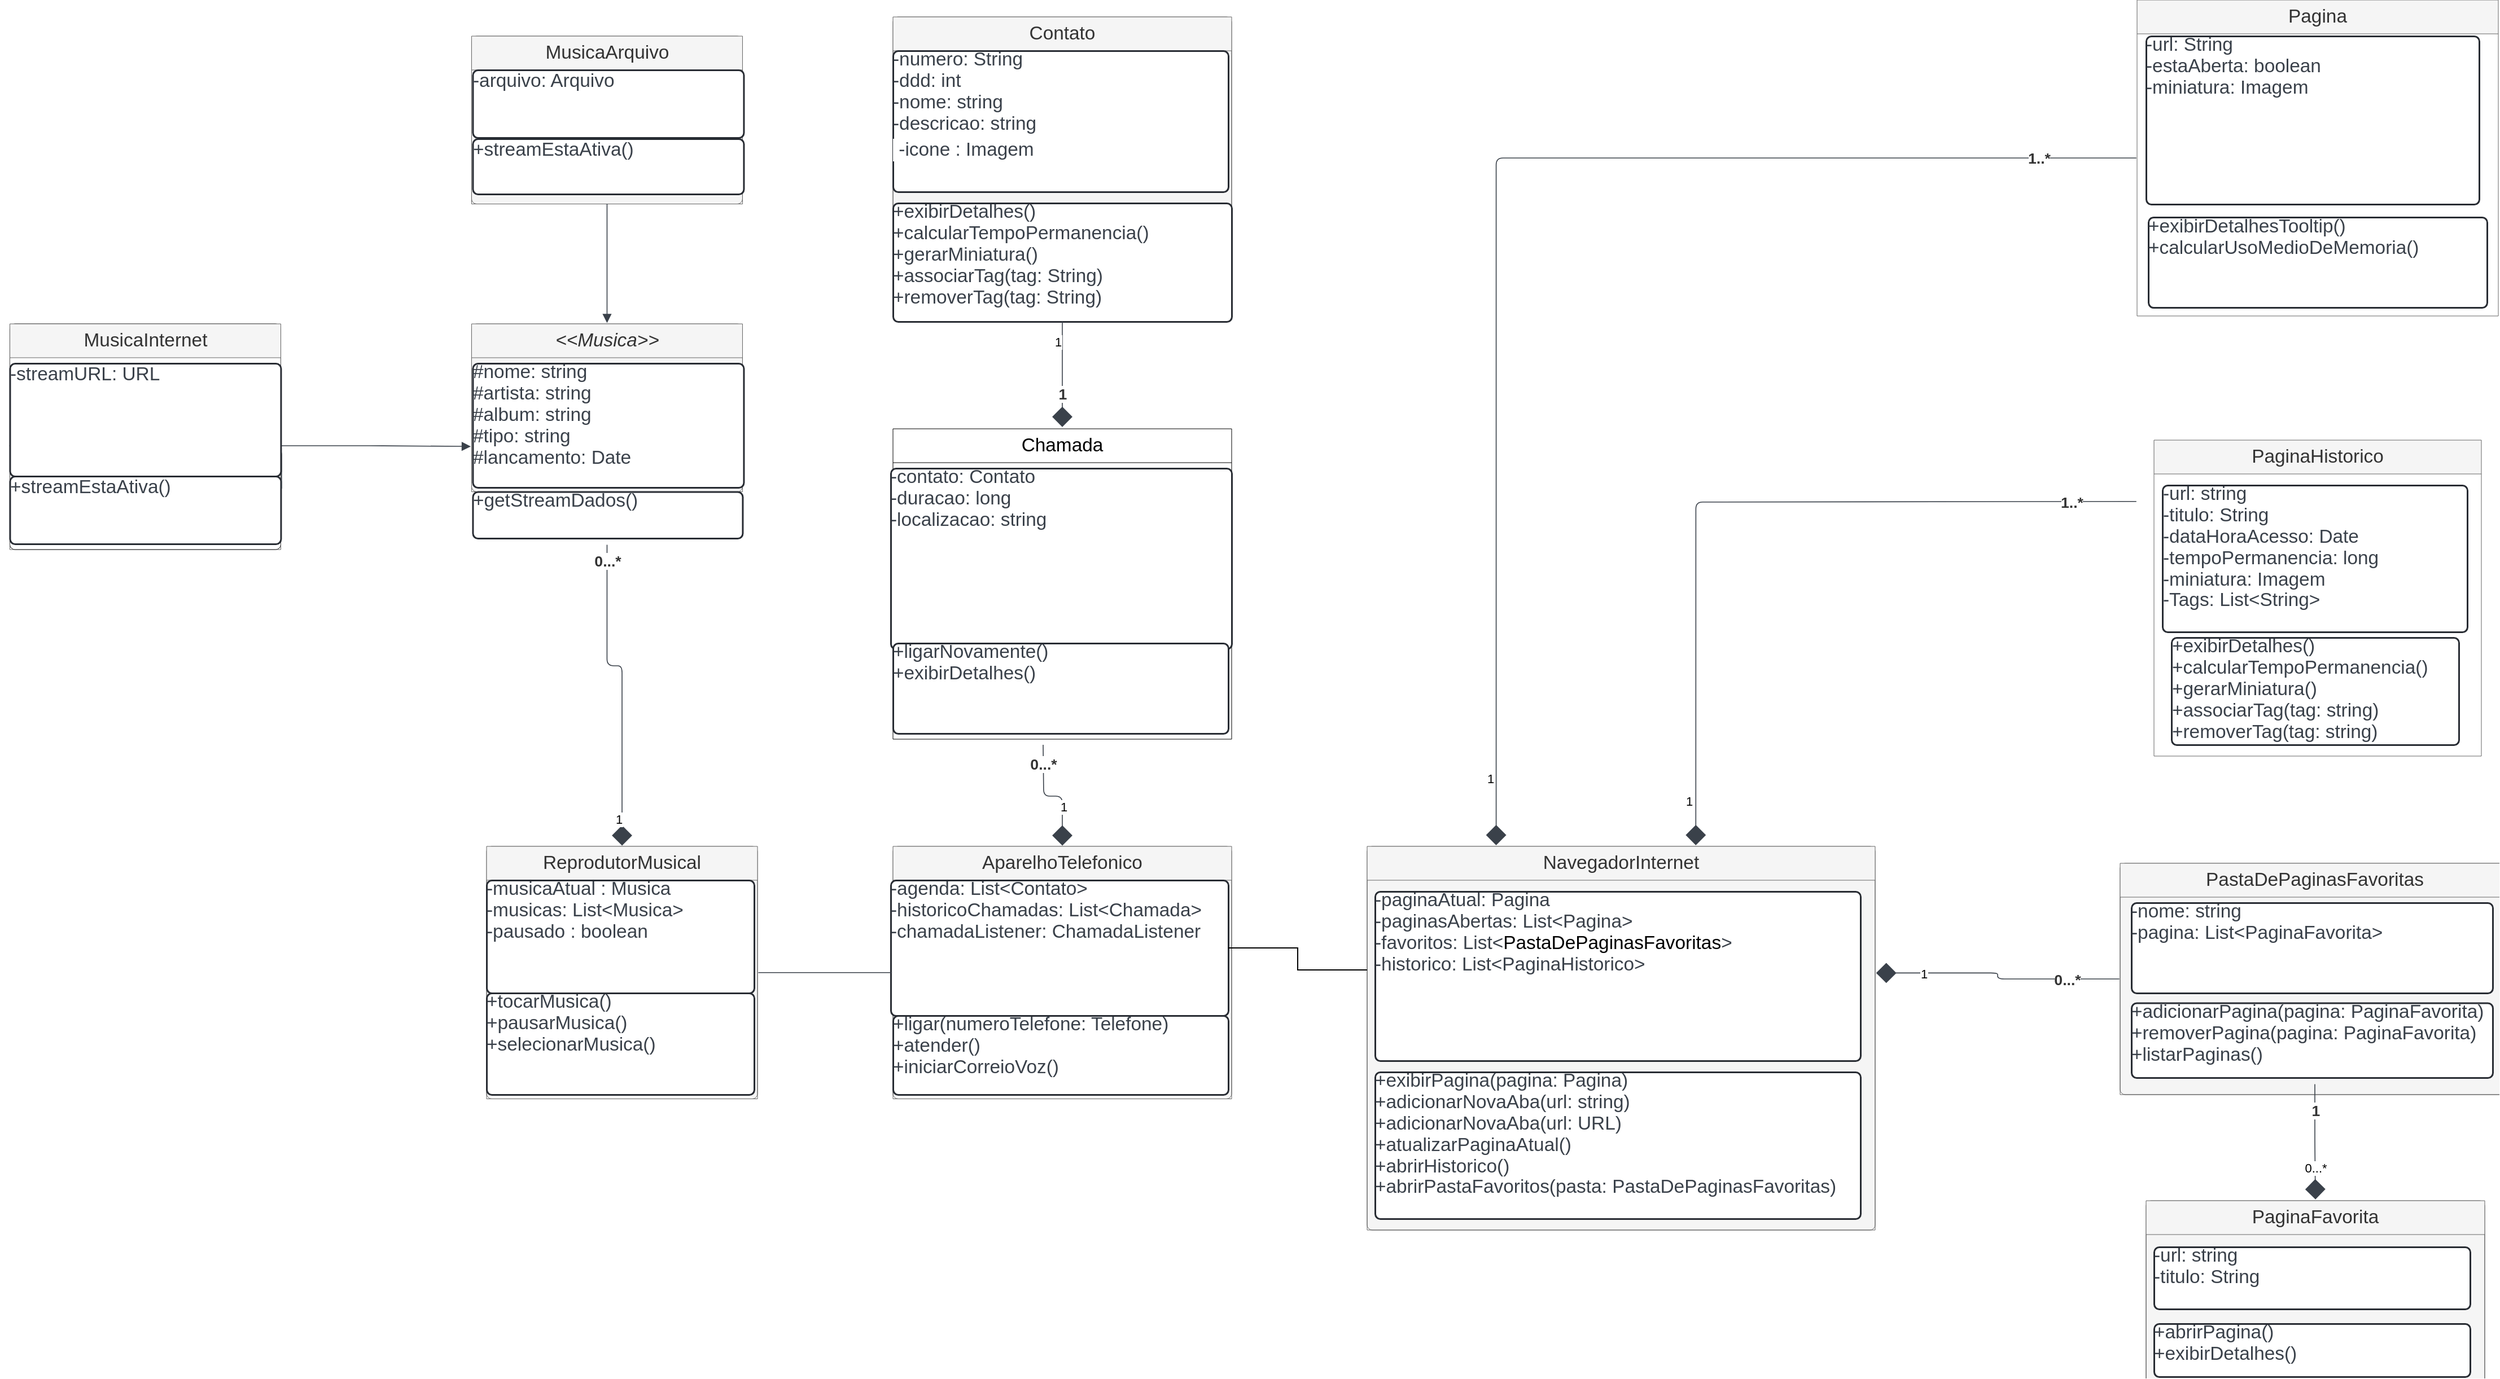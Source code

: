 <mxfile version="24.7.6">
  <diagram name="Página-1" id="sIgLrxQ7H6NQf6IWDaPI">
    <mxGraphModel dx="5027" dy="4606" grid="1" gridSize="10" guides="1" tooltips="1" connect="1" arrows="1" fold="1" page="1" pageScale="1" pageWidth="827" pageHeight="1169" math="0" shadow="0">
      <root>
        <mxCell id="0" />
        <mxCell id="1" parent="0" />
        <mxCell id="qB2LF_t2OZ2bHveKpeMm-127" value="" style="pointerEvents=0;fontStyle=0;html=1;whiteSpace=wrap;container=1;collapsible=0;childLayout=stackLayout;resizeParent=1;dropTarget=0;fontSize=13;spacing=0;rounded=1;absoluteArcSize=1;arcSize=9;strokeWidth=NaN;fillColor=#f5f5f5;fontColor=#333333;strokeColor=#666666;" parent="1" vertex="1">
          <mxGeometry x="-37" y="-600" width="240" height="223.75" as="geometry" />
        </mxCell>
        <mxCell id="qB2LF_t2OZ2bHveKpeMm-128" value="ReprodutorMusical" style="swimlane;html=1;whiteSpace=wrap;connectable=0;fontStyle=0;startSize=30;dropTarget=0;rounded=0;spacing=0;strokeColor=#666666;fillColor=#f5f5f5;strokeWidth=NaN;container=1;pointerEvents=0;collapsible=0;recursiveResize=0;fontSize=16.7;fontColor=#333333;" parent="qB2LF_t2OZ2bHveKpeMm-127" vertex="1">
          <mxGeometry width="240" height="223.75" as="geometry" />
        </mxCell>
        <mxCell id="qB2LF_t2OZ2bHveKpeMm-129" value="" style="html=1;overflow=block;blockSpacing=1;whiteSpace=wrap;container=1;pointerEvents=0;collapsible=0;recursiveResize=0;fontSize=13;spacing=0;strokeColor=#unset;fillOpacity=0;rounded=1;absoluteArcSize=1;arcSize=9;fillColor=#000000;strokeWidth=NaN;lucidId=XFU1gyjMf~1g;" parent="1" vertex="1">
          <mxGeometry x="-37" y="-375" width="240" height="105" as="geometry" />
        </mxCell>
        <mxCell id="qB2LF_t2OZ2bHveKpeMm-130" value="" style="pointerEvents=0;fontStyle=0;html=1;whiteSpace=wrap;container=1;collapsible=0;childLayout=stackLayout;resizeParent=1;dropTarget=0;fontSize=13;spacing=0;rounded=1;absoluteArcSize=1;arcSize=9;strokeWidth=NaN;fillColor=#f5f5f5;fontColor=#333333;strokeColor=#666666;" parent="1" vertex="1">
          <mxGeometry x="323" y="-600" width="300" height="223.75" as="geometry" />
        </mxCell>
        <mxCell id="qB2LF_t2OZ2bHveKpeMm-131" value="AparelhoTelefonico" style="swimlane;html=1;whiteSpace=wrap;connectable=0;fontStyle=0;startSize=30;dropTarget=0;rounded=0;spacing=0;strokeColor=#666666;fillColor=#f5f5f5;strokeWidth=NaN;container=1;pointerEvents=0;collapsible=0;recursiveResize=0;fontSize=16.7;fontColor=#333333;" parent="qB2LF_t2OZ2bHveKpeMm-130" vertex="1">
          <mxGeometry width="300" height="223.75" as="geometry" />
        </mxCell>
        <mxCell id="qB2LF_t2OZ2bHveKpeMm-132" value="" style="html=1;overflow=block;blockSpacing=1;whiteSpace=wrap;container=1;pointerEvents=0;collapsible=0;recursiveResize=0;fontSize=13;spacing=0;strokeColor=#unset;fillOpacity=0;rounded=1;absoluteArcSize=1;arcSize=9;fillColor=#000000;strokeWidth=NaN;lucidId=MIU1.uX-G0Q0;" parent="1" vertex="1">
          <mxGeometry x="323" y="-375" width="300" height="105" as="geometry" />
        </mxCell>
        <mxCell id="qB2LF_t2OZ2bHveKpeMm-133" value="" style="pointerEvents=0;fontStyle=0;html=1;whiteSpace=wrap;container=1;collapsible=0;childLayout=stackLayout;resizeParent=1;dropTarget=0;fontSize=13;spacing=0;rounded=1;absoluteArcSize=1;arcSize=9;strokeWidth=NaN;fillColor=#f5f5f5;fontColor=#333333;strokeColor=#666666;" parent="1" vertex="1">
          <mxGeometry x="743" y="-600" width="450" height="340" as="geometry" />
        </mxCell>
        <mxCell id="qB2LF_t2OZ2bHveKpeMm-134" value="NavegadorInternet" style="swimlane;html=1;whiteSpace=wrap;connectable=0;fontStyle=0;startSize=30;dropTarget=0;rounded=0;spacing=0;strokeColor=#666666;fillColor=#f5f5f5;strokeWidth=NaN;container=1;pointerEvents=0;collapsible=0;recursiveResize=0;fontSize=16.7;fontColor=#333333;" parent="qB2LF_t2OZ2bHveKpeMm-133" vertex="1">
          <mxGeometry width="450" height="340" as="geometry" />
        </mxCell>
        <mxCell id="qB2LF_t2OZ2bHveKpeMm-135" value="" style="html=1;overflow=block;blockSpacing=1;whiteSpace=wrap;container=1;pointerEvents=0;collapsible=0;recursiveResize=0;fontSize=13;spacing=0;strokeColor=#unset;fillOpacity=0;rounded=1;absoluteArcSize=1;arcSize=9;fillColor=#000000;strokeWidth=NaN;lucidId=nNU1vQuFCR1_;" parent="1" vertex="1">
          <mxGeometry x="743" y="-375" width="442" height="150" as="geometry" />
        </mxCell>
        <mxCell id="qB2LF_t2OZ2bHveKpeMm-136" value="" style="pointerEvents=0;fontStyle=0;html=1;whiteSpace=wrap;container=1;collapsible=0;childLayout=stackLayout;resizeParent=1;dropTarget=0;fontSize=13;spacing=0;rounded=1;absoluteArcSize=1;arcSize=9;strokeWidth=NaN;fillColor=#f5f5f5;fontColor=#333333;strokeColor=#666666;" parent="1" vertex="1">
          <mxGeometry x="-50.28" y="-1063" width="240" height="148.75" as="geometry" />
        </mxCell>
        <mxCell id="qB2LF_t2OZ2bHveKpeMm-137" value="&lt;i&gt;&amp;lt;&amp;lt;Musica&amp;gt;&amp;gt;&lt;/i&gt;" style="swimlane;html=1;whiteSpace=wrap;connectable=0;fontStyle=0;startSize=30;dropTarget=0;rounded=0;spacing=0;strokeColor=#666666;fillColor=#f5f5f5;strokeWidth=NaN;container=1;pointerEvents=0;collapsible=0;recursiveResize=0;fontSize=16.7;fontColor=#333333;" parent="qB2LF_t2OZ2bHveKpeMm-136" vertex="1">
          <mxGeometry width="240" height="148.75" as="geometry" />
        </mxCell>
        <mxCell id="qB2LF_t2OZ2bHveKpeMm-138" value="" style="html=1;overflow=block;blockSpacing=1;whiteSpace=wrap;container=1;pointerEvents=0;collapsible=0;recursiveResize=0;fontSize=13;spacing=0;strokeColor=#unset;fillOpacity=0;rounded=1;absoluteArcSize=1;arcSize=9;fillColor=#000000;strokeWidth=NaN;lucidId=N1U1qpOQGeQc;" parent="1" vertex="1">
          <mxGeometry x="-50.28" y="-913" width="240" height="45" as="geometry" />
        </mxCell>
        <mxCell id="qB2LF_t2OZ2bHveKpeMm-170" value="&lt;div style=&quot;display: flex; justify-content: flex-start; text-align: left; align-items: baseline; font-size: 0; line-height: 1.25;margin-top: -2px;&quot;&gt;&lt;span&gt;&lt;span style=&quot;font-size:16.7px;color:#3a414a;&quot;&gt;+getStreamDados()&#xa;&lt;/span&gt;&lt;/span&gt;&lt;/div&gt;&lt;div style=&quot;display: flex; justify-content: flex-start; text-align: left; align-items: baseline; font-size: 0; line-height: 1.25;margin-top: -2px;&quot;&gt;&lt;span&gt;&lt;/span&gt;&lt;/div&gt;" style="html=1;overflow=block;blockSpacing=1;whiteSpace=wrap;fontSize=13;spacing=0;verticalAlign=top;strokeColor=#282c33;strokeOpacity=100;fillOpacity=100;rounded=1;absoluteArcSize=1;arcSize=9;fillColor=#ffffff;strokeWidth=1.5;lucidId=N1U10OE2QDr~;" parent="qB2LF_t2OZ2bHveKpeMm-138" vertex="1">
          <mxGeometry x="1" y="-1.25" width="239" height="41.25" as="geometry" />
        </mxCell>
        <mxCell id="qB2LF_t2OZ2bHveKpeMm-139" value="" style="pointerEvents=0;fontStyle=0;html=1;whiteSpace=wrap;container=1;collapsible=0;childLayout=stackLayout;resizeParent=1;dropTarget=0;fontSize=13;spacing=0;rounded=1;absoluteArcSize=1;arcSize=9;strokeWidth=NaN;" parent="1" vertex="1">
          <mxGeometry x="-459.28" y="-1063" width="240" height="200" as="geometry" />
        </mxCell>
        <mxCell id="qB2LF_t2OZ2bHveKpeMm-140" value="MusicaInternet" style="swimlane;html=1;whiteSpace=wrap;connectable=0;fontStyle=0;startSize=30;dropTarget=0;rounded=0;spacing=0;strokeColor=#666666;fillColor=#f5f5f5;strokeWidth=NaN;container=1;pointerEvents=0;collapsible=0;recursiveResize=0;fontSize=16.7;fontColor=#333333;" parent="qB2LF_t2OZ2bHveKpeMm-139" vertex="1">
          <mxGeometry width="240" height="200" as="geometry" />
        </mxCell>
        <mxCell id="qB2LF_t2OZ2bHveKpeMm-141" value="" style="html=1;overflow=block;blockSpacing=1;whiteSpace=wrap;container=1;pointerEvents=0;collapsible=0;recursiveResize=0;fontSize=13;spacing=0;strokeColor=#unset;fillOpacity=0;rounded=1;absoluteArcSize=1;arcSize=9;fillColor=#000000;strokeWidth=NaN;lucidId=k4U1DUjc8r5c;" parent="1" vertex="1">
          <mxGeometry x="-459.28" y="-913" width="240" height="45" as="geometry" />
        </mxCell>
        <mxCell id="qB2LF_t2OZ2bHveKpeMm-142" value="" style="pointerEvents=0;fontStyle=0;html=1;whiteSpace=wrap;container=1;collapsible=0;childLayout=stackLayout;resizeParent=1;dropTarget=0;fontSize=13;spacing=0;rounded=1;absoluteArcSize=1;arcSize=9;strokeWidth=NaN;fillColor=#f5f5f5;fontColor=#333333;strokeColor=#666666;" parent="1" vertex="1">
          <mxGeometry x="-50.28" y="-1318" width="240" height="148.75" as="geometry" />
        </mxCell>
        <mxCell id="qB2LF_t2OZ2bHveKpeMm-143" value="MusicaArquivo" style="swimlane;html=1;whiteSpace=wrap;connectable=0;fontStyle=0;startSize=30;dropTarget=0;rounded=0;spacing=0;strokeColor=#666666;fillColor=#f5f5f5;strokeWidth=NaN;container=1;pointerEvents=0;collapsible=0;recursiveResize=0;fontSize=16.7;fontColor=#333333;" parent="qB2LF_t2OZ2bHveKpeMm-142" vertex="1">
          <mxGeometry width="240" height="148.75" as="geometry" />
        </mxCell>
        <mxCell id="qB2LF_t2OZ2bHveKpeMm-144" value="" style="html=1;overflow=block;blockSpacing=1;whiteSpace=wrap;container=1;pointerEvents=0;collapsible=0;recursiveResize=0;fontSize=13;spacing=0;strokeColor=#unset;fillOpacity=0;rounded=1;absoluteArcSize=1;arcSize=9;fillColor=#000000;strokeWidth=NaN;lucidId=r6U1LC5yTZ9O;" parent="1" vertex="1">
          <mxGeometry x="-50.28" y="-1168" width="240" height="45" as="geometry" />
        </mxCell>
        <mxCell id="qB2LF_t2OZ2bHveKpeMm-147" value="" style="html=1;overflow=block;blockSpacing=1;whiteSpace=wrap;container=1;pointerEvents=0;collapsible=0;recursiveResize=0;fontSize=13;spacing=0;strokeColor=#unset;fillOpacity=0;rounded=1;absoluteArcSize=1;arcSize=9;fillColor=#000000;strokeWidth=NaN;lucidId=vbV1ToogUF~~;" parent="1" vertex="1">
          <mxGeometry x="1425" y="-795" width="300" height="135" as="geometry" />
        </mxCell>
        <mxCell id="qB2LF_t2OZ2bHveKpeMm-148" value="" style="fillColor=none;strokeColor=none;pointerEvents=0;fontStyle=0;html=1;whiteSpace=wrap;container=1;collapsible=0;childLayout=stackLayout;resizeParent=1;dropTarget=0;fontSize=13;spacing=0;rounded=1;absoluteArcSize=1;arcSize=9;strokeWidth=NaN;" parent="1" vertex="1">
          <mxGeometry x="323" y="-970" width="300" height="275" as="geometry" />
        </mxCell>
        <mxCell id="qB2LF_t2OZ2bHveKpeMm-149" value="Chamada" style="swimlane;html=1;whiteSpace=wrap;connectable=0;fontStyle=0;startSize=30;dropTarget=0;rounded=0;spacing=0;strokeWidth=NaN;container=1;pointerEvents=0;collapsible=0;recursiveResize=0;fontSize=16.7;" parent="qB2LF_t2OZ2bHveKpeMm-148" vertex="1">
          <mxGeometry width="300" height="275" as="geometry" />
        </mxCell>
        <mxCell id="qB2LF_t2OZ2bHveKpeMm-150" value="" style="html=1;overflow=block;blockSpacing=1;whiteSpace=wrap;container=1;pointerEvents=0;collapsible=0;recursiveResize=0;fontSize=13;spacing=0;strokeColor=#unset;fillOpacity=0;rounded=1;absoluteArcSize=1;arcSize=9;fillColor=#000000;strokeWidth=NaN;lucidId=ifV10eU-QYkU;" parent="1" vertex="1">
          <mxGeometry x="306" y="-852" width="300" height="105" as="geometry" />
        </mxCell>
        <mxCell id="qB2LF_t2OZ2bHveKpeMm-151" value="" style="pointerEvents=0;fontStyle=0;html=1;whiteSpace=wrap;container=1;collapsible=0;childLayout=stackLayout;resizeParent=1;dropTarget=0;fontSize=13;spacing=0;rounded=1;absoluteArcSize=1;arcSize=9;strokeWidth=NaN;fillColor=#f5f5f5;fontColor=#333333;strokeColor=#666666;" parent="1" vertex="1">
          <mxGeometry x="323" y="-1335" width="300" height="178.75" as="geometry" />
        </mxCell>
        <mxCell id="qB2LF_t2OZ2bHveKpeMm-152" value="Contato" style="swimlane;html=1;whiteSpace=wrap;connectable=0;fontStyle=0;startSize=30;dropTarget=0;rounded=0;spacing=0;strokeColor=#666666;fillColor=#f5f5f5;strokeWidth=NaN;container=1;pointerEvents=0;collapsible=0;recursiveResize=0;fontSize=16.7;fontColor=#333333;" parent="qB2LF_t2OZ2bHveKpeMm-151" vertex="1">
          <mxGeometry width="300" height="178.75" as="geometry" />
        </mxCell>
        <mxCell id="qB2LF_t2OZ2bHveKpeMm-153" value="" style="html=1;overflow=block;blockSpacing=1;whiteSpace=wrap;container=1;pointerEvents=0;collapsible=0;recursiveResize=0;fontSize=13;spacing=0;strokeColor=#unset;fillOpacity=0;rounded=1;absoluteArcSize=1;arcSize=9;fillColor=#000000;strokeWidth=NaN;lucidId=OgV1jVfrSJpw;" parent="1" vertex="1">
          <mxGeometry x="323" y="-1155" width="300" height="135" as="geometry" />
        </mxCell>
        <mxCell id="qB2LF_t2OZ2bHveKpeMm-182" value="&lt;div style=&quot;display: flex; justify-content: flex-start; text-align: left; align-items: baseline; font-size: 0; line-height: 1.25;margin-top: -2px;&quot;&gt;&lt;span&gt;&lt;span style=&quot;font-size:16.7px;color:#3a414a;&quot;&gt;+exibirDetalhes()&#xa;&lt;/span&gt;&lt;/span&gt;&lt;/div&gt;&lt;div style=&quot;display: flex; justify-content: flex-start; text-align: left; align-items: baseline; font-size: 0; line-height: 1.25;margin-top: -2px;&quot;&gt;&lt;span&gt;&lt;span style=&quot;font-size:16.7px;color:#3a414a;&quot;&gt;+calcularTempoPermanencia()&#xa;&lt;/span&gt;&lt;/span&gt;&lt;/div&gt;&lt;div style=&quot;display: flex; justify-content: flex-start; text-align: left; align-items: baseline; font-size: 0; line-height: 1.25;margin-top: -2px;&quot;&gt;&lt;span&gt;&lt;span style=&quot;font-size:16.7px;color:#3a414a;&quot;&gt;+gerarMiniatura()&#xa;&lt;/span&gt;&lt;/span&gt;&lt;/div&gt;&lt;div style=&quot;display: flex; justify-content: flex-start; text-align: left; align-items: baseline; font-size: 0; line-height: 1.25;margin-top: -2px;&quot;&gt;&lt;span&gt;&lt;span style=&quot;font-size:16.7px;color:#3a414a;&quot;&gt;+associarTag(tag: String)&#xa;&lt;/span&gt;&lt;/span&gt;&lt;/div&gt;&lt;div style=&quot;display: flex; justify-content: flex-start; text-align: left; align-items: baseline; font-size: 0; line-height: 1.25;margin-top: -2px;&quot;&gt;&lt;span&gt;&lt;span style=&quot;font-size:16.7px;color:#3a414a;&quot;&gt;+removerTag(tag: String)&lt;/span&gt;&lt;/span&gt;&lt;/div&gt;" style="html=1;overflow=block;blockSpacing=1;whiteSpace=wrap;fontSize=13;spacing=0;verticalAlign=top;strokeColor=#282c33;strokeOpacity=100;fillOpacity=100;rounded=1;absoluteArcSize=1;arcSize=9;fillColor=#ffffff;strokeWidth=1.5;lucidId=OgV1CdLUXp28;" parent="qB2LF_t2OZ2bHveKpeMm-153" vertex="1">
          <mxGeometry y="-15" width="300" height="105" as="geometry" />
        </mxCell>
        <mxCell id="qB2LF_t2OZ2bHveKpeMm-154" value="" style="fillColor=none;strokeColor=none;pointerEvents=0;fontStyle=0;html=1;whiteSpace=wrap;container=1;collapsible=0;childLayout=stackLayout;resizeParent=1;dropTarget=0;fontSize=13;spacing=0;rounded=1;absoluteArcSize=1;arcSize=9;strokeWidth=NaN;" parent="1" vertex="1">
          <mxGeometry x="1425" y="-1350" width="320" height="280" as="geometry" />
        </mxCell>
        <mxCell id="qB2LF_t2OZ2bHveKpeMm-155" value="Pagina" style="swimlane;html=1;whiteSpace=wrap;connectable=0;fontStyle=0;startSize=30;dropTarget=0;rounded=0;spacing=0;strokeWidth=NaN;container=1;pointerEvents=0;collapsible=0;recursiveResize=0;fontSize=16.7;fillColor=#f5f5f5;fontColor=#333333;strokeColor=#666666;" parent="qB2LF_t2OZ2bHveKpeMm-154" vertex="1">
          <mxGeometry width="320" height="280" as="geometry" />
        </mxCell>
        <mxCell id="qB2LF_t2OZ2bHveKpeMm-156" value="" style="html=1;overflow=block;blockSpacing=1;whiteSpace=wrap;container=1;pointerEvents=0;collapsible=0;recursiveResize=0;fontSize=13;spacing=0;strokeColor=#unset;fillOpacity=0;rounded=1;absoluteArcSize=1;arcSize=9;fillColor=#000000;strokeWidth=NaN;lucidId=4jV1_.p0RQY0;" parent="1" vertex="1">
          <mxGeometry x="1425" y="-1170" width="300" height="135" as="geometry" />
        </mxCell>
        <mxCell id="qB2LF_t2OZ2bHveKpeMm-157" value="" style="pointerEvents=0;fontStyle=0;html=1;whiteSpace=wrap;container=1;collapsible=0;childLayout=stackLayout;resizeParent=1;dropTarget=0;fontSize=13;spacing=0;rounded=1;absoluteArcSize=1;arcSize=9;strokeWidth=NaN;fillColor=#f5f5f5;fontColor=#333333;strokeColor=#666666;" parent="1" vertex="1">
          <mxGeometry x="1410" y="-585" width="345" height="205" as="geometry" />
        </mxCell>
        <mxCell id="qB2LF_t2OZ2bHveKpeMm-158" value="PastaDePaginasFavoritas" style="swimlane;html=1;whiteSpace=wrap;connectable=0;fontStyle=0;startSize=30;dropTarget=0;rounded=0;spacing=0;strokeColor=#666666;fillColor=#f5f5f5;strokeWidth=NaN;container=1;pointerEvents=0;collapsible=0;recursiveResize=0;fontSize=16.7;fontColor=#333333;" parent="qB2LF_t2OZ2bHveKpeMm-157" vertex="1">
          <mxGeometry width="345" height="205" as="geometry" />
        </mxCell>
        <mxCell id="qB2LF_t2OZ2bHveKpeMm-159" value="" style="html=1;overflow=block;blockSpacing=1;whiteSpace=wrap;container=1;pointerEvents=0;collapsible=0;recursiveResize=0;fontSize=13;align=left;spacing=0;verticalAlign=middle;strokeColor=#unset;fillOpacity=0;rounded=1;absoluteArcSize=1;arcSize=9;fillColor=#000000;strokeWidth=NaN;lucidId=FlV19NV0voSU;" parent="1" vertex="1">
          <mxGeometry x="1410" y="-465" width="345" height="75" as="geometry" />
        </mxCell>
        <mxCell id="qB2LF_t2OZ2bHveKpeMm-186" value="&lt;div style=&quot;display: flex; justify-content: flex-start; text-align: left; align-items: baseline; font-size: 0; line-height: 1.25;margin-top: -2px;&quot;&gt;&lt;span&gt;&lt;span style=&quot;font-size:16.7px;color:#3a414a;&quot;&gt;+adicionarPagina(pagina: PaginaFavorita)&#xa;&lt;/span&gt;&lt;/span&gt;&lt;/div&gt;&lt;div style=&quot;display: flex; justify-content: flex-start; text-align: left; align-items: baseline; font-size: 0; line-height: 1.25;margin-top: -2px;&quot;&gt;&lt;span&gt;&lt;span style=&quot;font-size:16.7px;color:#3a414a;&quot;&gt;+removerPagina(pagina: PaginaFavorita)&#xa;&lt;/span&gt;&lt;/span&gt;&lt;/div&gt;&lt;div style=&quot;display: flex; justify-content: flex-start; text-align: left; align-items: baseline; font-size: 0; line-height: 1.25;margin-top: -2px;&quot;&gt;&lt;span&gt;&lt;span style=&quot;font-size:16.7px;color:#3a414a;&quot;&gt;+listarPaginas()&lt;/span&gt;&lt;/span&gt;&lt;/div&gt;" style="html=1;overflow=block;blockSpacing=1;whiteSpace=wrap;fontSize=13;spacing=0;verticalAlign=top;strokeColor=#282c33;strokeOpacity=100;fillOpacity=100;rounded=1;absoluteArcSize=1;arcSize=9;fillColor=#ffffff;strokeWidth=1.5;lucidId=xAW1.nGKTyKF;" parent="qB2LF_t2OZ2bHveKpeMm-159" vertex="1">
          <mxGeometry x="10" y="3.75" width="320" height="66.25" as="geometry" />
        </mxCell>
        <mxCell id="qB2LF_t2OZ2bHveKpeMm-160" value="" style="pointerEvents=0;fontStyle=0;html=1;whiteSpace=wrap;container=1;collapsible=0;childLayout=stackLayout;resizeParent=1;dropTarget=0;fontSize=13;spacing=0;rounded=1;absoluteArcSize=1;arcSize=9;strokeWidth=NaN;fillColor=#f5f5f5;fontColor=#333333;strokeColor=#666666;" parent="1" vertex="1">
          <mxGeometry x="1433" y="-286" width="300" height="166" as="geometry" />
        </mxCell>
        <mxCell id="qB2LF_t2OZ2bHveKpeMm-161" value="PaginaFavorita" style="swimlane;html=1;whiteSpace=wrap;connectable=0;fontStyle=0;startSize=30;dropTarget=0;rounded=0;spacing=0;strokeColor=#666666;fillColor=#f5f5f5;strokeWidth=NaN;container=1;pointerEvents=0;collapsible=0;recursiveResize=0;fontSize=16.7;fontColor=#333333;" parent="qB2LF_t2OZ2bHveKpeMm-160" vertex="1">
          <mxGeometry width="300" height="166" as="geometry" />
        </mxCell>
        <mxCell id="qB2LF_t2OZ2bHveKpeMm-162" value="" style="html=1;overflow=block;blockSpacing=1;whiteSpace=wrap;container=1;pointerEvents=0;collapsible=0;recursiveResize=0;fontSize=13;align=left;spacing=0;verticalAlign=middle;strokeColor=#unset;fillOpacity=0;rounded=1;absoluteArcSize=1;arcSize=9;fillColor=#000000;strokeWidth=NaN;lucidId=MBW1b2YE-zjs;" parent="1" vertex="1">
          <mxGeometry x="1433" y="-185" width="300" height="60" as="geometry" />
        </mxCell>
        <mxCell id="qB2LF_t2OZ2bHveKpeMm-163" value="&lt;div style=&quot;display: flex; justify-content: flex-start; text-align: left; align-items: baseline; font-size: 0; line-height: 1.25;margin-top: -2px;&quot;&gt;&lt;span&gt;&lt;span style=&quot;font-size:16.7px;color:#3a414a;&quot;&gt;-musicaAtual : Musica&#xa;&lt;/span&gt;&lt;/span&gt;&lt;/div&gt;&lt;div style=&quot;display: flex; justify-content: flex-start; text-align: left; align-items: baseline; font-size: 0; line-height: 1.25;margin-top: -2px;&quot;&gt;&lt;span&gt;&lt;span style=&quot;font-size:16.7px;color:#3a414a;&quot;&gt;-musicas: List&amp;lt;Musica&amp;gt;&#xa;&lt;/span&gt;&lt;/span&gt;&lt;/div&gt;&lt;div style=&quot;display: flex; justify-content: flex-start; text-align: left; align-items: baseline; font-size: 0; line-height: 1.25;margin-top: -2px;&quot;&gt;&lt;span&gt;&lt;span style=&quot;font-size:16.7px;color:#3a414a;&quot;&gt;-pausado : boolean&lt;/span&gt;&lt;/span&gt;&lt;/div&gt;" style="html=1;overflow=block;blockSpacing=1;whiteSpace=wrap;fontSize=13;spacing=0;verticalAlign=top;strokeColor=#282c33;strokeOpacity=100;fillOpacity=100;rounded=1;absoluteArcSize=1;arcSize=9;fillColor=#ffffff;strokeWidth=1.5;lucidId=VAU1QTn1hG9b;" parent="1" vertex="1">
          <mxGeometry x="-37" y="-570" width="237" height="100" as="geometry" />
        </mxCell>
        <mxCell id="qB2LF_t2OZ2bHveKpeMm-164" value="&lt;div style=&quot;display: flex; justify-content: flex-start; text-align: left; align-items: baseline; font-size: 0; line-height: 1.25;margin-top: -2px;&quot;&gt;&lt;span&gt;&lt;span style=&quot;font-size:16.7px;color:#3a414a;&quot;&gt;+tocarMusica()&#xa;&lt;/span&gt;&lt;/span&gt;&lt;/div&gt;&lt;div style=&quot;display: flex; justify-content: flex-start; text-align: left; align-items: baseline; font-size: 0; line-height: 1.25;margin-top: -2px;&quot;&gt;&lt;span&gt;&lt;span style=&quot;font-size:16.7px;color:#3a414a;&quot;&gt;+pausarMusica()&#xa;&lt;/span&gt;&lt;/span&gt;&lt;/div&gt;&lt;div style=&quot;display: flex; justify-content: flex-start; text-align: left; align-items: baseline; font-size: 0; line-height: 1.25;margin-top: -2px;&quot;&gt;&lt;span&gt;&lt;span style=&quot;font-size:16.7px;color:#3a414a;&quot;&gt;+selecionarMusica()&lt;/span&gt;&lt;/span&gt;&lt;/div&gt;" style="html=1;overflow=block;blockSpacing=1;whiteSpace=wrap;fontSize=13;spacing=0;verticalAlign=top;strokeColor=#282c33;strokeOpacity=100;fillOpacity=100;rounded=1;absoluteArcSize=1;arcSize=9;fillColor=#ffffff;strokeWidth=1.5;lucidId=EGU1_ZEKj8TJ;" parent="1" vertex="1">
          <mxGeometry x="-37" y="-470" width="237" height="90" as="geometry" />
        </mxCell>
        <mxCell id="qB2LF_t2OZ2bHveKpeMm-165" value="&lt;div style=&quot;display: flex; justify-content: flex-start; text-align: left; align-items: baseline; font-size: 0; line-height: 1.25;margin-top: -2px;&quot;&gt;&lt;span&gt;&lt;span style=&quot;font-size:16.7px;color:#3a414a;&quot;&gt;-agenda: List&amp;lt;Contato&amp;gt;&#xa;&lt;/span&gt;&lt;/span&gt;&lt;/div&gt;&lt;div style=&quot;display: flex; justify-content: flex-start; text-align: left; align-items: baseline; font-size: 0; line-height: 1.25;margin-top: -2px;&quot;&gt;&lt;span&gt;&lt;span style=&quot;font-size:16.7px;color:#3a414a;&quot;&gt;-historicoChamadas: List&amp;lt;Chamada&amp;gt;&#xa;&lt;/span&gt;&lt;/span&gt;&lt;/div&gt;&lt;div style=&quot;display: flex; justify-content: flex-start; text-align: left; align-items: baseline; font-size: 0; line-height: 1.25;margin-top: -2px;&quot;&gt;&lt;span&gt;&lt;span style=&quot;font-size:16.7px;color:#3a414a;&quot;&gt;-chamadaListener: ChamadaListener&lt;/span&gt;&lt;/span&gt;&lt;/div&gt;" style="html=1;overflow=block;blockSpacing=1;whiteSpace=wrap;fontSize=13;spacing=0;verticalAlign=top;strokeColor=#282c33;strokeOpacity=100;fillOpacity=100;rounded=1;absoluteArcSize=1;arcSize=9;fillColor=#ffffff;strokeWidth=1.5;lucidId=MIU18rut3e6G;" parent="1" vertex="1">
          <mxGeometry x="321" y="-570" width="299" height="120" as="geometry" />
        </mxCell>
        <mxCell id="qB2LF_t2OZ2bHveKpeMm-166" value="&lt;div style=&quot;display: flex; justify-content: flex-start; text-align: left; align-items: baseline; font-size: 0; line-height: 1.25;margin-top: -2px;&quot;&gt;&lt;span&gt;&lt;span style=&quot;font-size:16.7px;color:#3a414a;&quot;&gt;+ligar(numeroTelefone: Telefone)&#xa;&lt;/span&gt;&lt;/span&gt;&lt;/div&gt;&lt;div style=&quot;display: flex; justify-content: flex-start; text-align: left; align-items: baseline; font-size: 0; line-height: 1.25;margin-top: -2px;&quot;&gt;&lt;span&gt;&lt;span style=&quot;font-size:16.7px;color:#3a414a;&quot;&gt;+atender()&#xa;&lt;/span&gt;&lt;/span&gt;&lt;/div&gt;&lt;div style=&quot;display: flex; justify-content: flex-start; text-align: left; align-items: baseline; font-size: 0; line-height: 1.25;margin-top: -2px;&quot;&gt;&lt;span&gt;&lt;span style=&quot;font-size:16.7px;color:#3a414a;&quot;&gt;+iniciarCorreioVoz()&lt;/span&gt;&lt;/span&gt;&lt;/div&gt;" style="html=1;overflow=block;blockSpacing=1;whiteSpace=wrap;fontSize=13;spacing=0;verticalAlign=top;strokeColor=#282c33;strokeOpacity=100;fillOpacity=100;rounded=1;absoluteArcSize=1;arcSize=9;fillColor=#ffffff;strokeWidth=1.5;lucidId=MIU1JjaJvBf3;" parent="1" vertex="1">
          <mxGeometry x="323" y="-450" width="297" height="70" as="geometry" />
        </mxCell>
        <mxCell id="qB2LF_t2OZ2bHveKpeMm-167" value="&lt;div style=&quot;display: flex; justify-content: flex-start; text-align: left; align-items: baseline; font-size: 0; line-height: 1.25;margin-top: -2px;&quot;&gt;&lt;span&gt;&lt;span style=&quot;font-size:16.7px;color:#3a414a;&quot;&gt;-paginaAtual: Pagina&#xa;&lt;/span&gt;&lt;/span&gt;&lt;/div&gt;&lt;div style=&quot;display: flex; justify-content: flex-start; text-align: left; align-items: baseline; font-size: 0; line-height: 1.25;margin-top: -2px;&quot;&gt;&lt;span&gt;&lt;span style=&quot;font-size:16.7px;color:#3a414a;&quot;&gt;-paginasAbertas: List&amp;lt;Pagina&amp;gt;&#xa;&lt;/span&gt;&lt;/span&gt;&lt;/div&gt;&lt;div style=&quot;display: flex; justify-content: flex-start; text-align: left; align-items: baseline; font-size: 0; line-height: 1.25;margin-top: -2px;&quot;&gt;&lt;span&gt;&lt;span style=&quot;font-size:16.7px;color:#3a414a;&quot;&gt;-favoritos: List&amp;lt;&lt;/span&gt;&lt;span style=&quot;font-size:16.7px;&quot;&gt;PastaDePaginasFavoritas&lt;/span&gt;&lt;span style=&quot;font-size:16.7px;color:#3a414a;&quot;&gt;&amp;gt;&#xa;&lt;/span&gt;&lt;/span&gt;&lt;/div&gt;&lt;div style=&quot;display: flex; justify-content: flex-start; text-align: left; align-items: baseline; font-size: 0; line-height: 1.25;margin-top: -2px;&quot;&gt;&lt;span&gt;&lt;span style=&quot;font-size:16.7px;color:#3a414a;&quot;&gt;-historico: List&amp;lt;PaginaHistorico&amp;gt;&#xa;&lt;/span&gt;&lt;/span&gt;&lt;/div&gt;&lt;div style=&quot;display: flex; justify-content: flex-start; text-align: left; align-items: baseline; font-size: 0; line-height: 1.25;margin-top: -2px;&quot;&gt;&lt;span&gt;&lt;/span&gt;&lt;/div&gt;" style="html=1;overflow=block;blockSpacing=1;whiteSpace=wrap;fontSize=13;spacing=0;verticalAlign=top;strokeColor=#282c33;strokeOpacity=100;fillOpacity=100;rounded=1;absoluteArcSize=1;arcSize=9;fillColor=#ffffff;strokeWidth=1.5;lucidId=nNU1hJHHhpJ5;" parent="1" vertex="1">
          <mxGeometry x="750" y="-560" width="430" height="150" as="geometry" />
        </mxCell>
        <mxCell id="qB2LF_t2OZ2bHveKpeMm-168" value="&lt;div style=&quot;display: flex; justify-content: flex-start; text-align: left; align-items: baseline; font-size: 0; line-height: 1.25;margin-top: -2px;&quot;&gt;&lt;span&gt;&lt;span style=&quot;font-size:16.7px;color:#3a414a;&quot;&gt;+exibirPagina(pagina: Pagina)&#xa;&lt;/span&gt;&lt;/span&gt;&lt;/div&gt;&lt;div style=&quot;display: flex; justify-content: flex-start; text-align: left; align-items: baseline; font-size: 0; line-height: 1.25;margin-top: -2px;&quot;&gt;&lt;span&gt;&lt;span style=&quot;font-size:16.7px;color:#3a414a;&quot;&gt;+adicionarNovaAba(url: string)&#xa;&lt;/span&gt;&lt;/span&gt;&lt;/div&gt;&lt;div style=&quot;display: flex; justify-content: flex-start; text-align: left; align-items: baseline; font-size: 0; line-height: 1.25;margin-top: -2px;&quot;&gt;&lt;span&gt;&lt;span style=&quot;font-size:16.7px;color:#3a414a;&quot;&gt;+adicionarNovaAba(url: URL)&#xa;&lt;/span&gt;&lt;/span&gt;&lt;/div&gt;&lt;div style=&quot;display: flex; justify-content: flex-start; text-align: left; align-items: baseline; font-size: 0; line-height: 1.25;margin-top: -2px;&quot;&gt;&lt;span&gt;&lt;span style=&quot;font-size:16.7px;color:#3a414a;&quot;&gt;+atualizarPaginaAtual()&#xa;&lt;/span&gt;&lt;/span&gt;&lt;/div&gt;&lt;div style=&quot;display: flex; justify-content: flex-start; text-align: left; align-items: baseline; font-size: 0; line-height: 1.25;margin-top: -2px;&quot;&gt;&lt;span&gt;&lt;span style=&quot;font-size:16.7px;color:#3a414a;&quot;&gt;+abrirHistorico()&#xa;&lt;/span&gt;&lt;/span&gt;&lt;/div&gt;&lt;div style=&quot;display: flex; justify-content: flex-start; text-align: left; align-items: baseline; font-size: 0; line-height: 1.25;margin-top: -2px;&quot;&gt;&lt;span&gt;&lt;span style=&quot;font-size:16.7px;color:#3a414a;&quot;&gt;+abrirPastaFavoritos(pasta: PastaDePaginasFavoritas)&lt;/span&gt;&lt;/span&gt;&lt;/div&gt;" style="html=1;overflow=block;blockSpacing=1;whiteSpace=wrap;fontSize=13;spacing=0;verticalAlign=top;strokeColor=#282c33;strokeOpacity=100;fillOpacity=100;rounded=1;absoluteArcSize=1;arcSize=9;fillColor=#ffffff;strokeWidth=1.5;lucidId=nNU1aSBo3Pjs;" parent="1" vertex="1">
          <mxGeometry x="750" y="-400" width="430" height="130" as="geometry" />
        </mxCell>
        <mxCell id="qB2LF_t2OZ2bHveKpeMm-169" value="&lt;div style=&quot;display: flex; justify-content: flex-start; text-align: left; align-items: baseline; font-size: 0; line-height: 1.25;margin-top: -2px;&quot;&gt;&lt;span&gt;&lt;span style=&quot;font-size:16.7px;color:#3a414a;&quot;&gt;#nome: string&#xa;&lt;/span&gt;&lt;/span&gt;&lt;/div&gt;&lt;div style=&quot;display: flex; justify-content: flex-start; text-align: left; align-items: baseline; font-size: 0; line-height: 1.25;margin-top: -2px;&quot;&gt;&lt;span&gt;&lt;span style=&quot;font-size:16.7px;color:#3a414a;&quot;&gt;#artista: string&#xa;&lt;/span&gt;&lt;/span&gt;&lt;/div&gt;&lt;div style=&quot;display: flex; justify-content: flex-start; text-align: left; align-items: baseline; font-size: 0; line-height: 1.25;margin-top: -2px;&quot;&gt;&lt;span&gt;&lt;span style=&quot;font-size:16.7px;color:#3a414a;&quot;&gt;#album: string&#xa;&lt;/span&gt;&lt;/span&gt;&lt;/div&gt;&lt;div style=&quot;display: flex; justify-content: flex-start; text-align: left; align-items: baseline; font-size: 0; line-height: 1.25;margin-top: -2px;&quot;&gt;&lt;span&gt;&lt;span style=&quot;font-size:16.7px;color:#3a414a;&quot;&gt;#tipo: string&#xa;&lt;/span&gt;&lt;/span&gt;&lt;/div&gt;&lt;div style=&quot;display: flex; justify-content: flex-start; text-align: left; align-items: baseline; font-size: 0; line-height: 1.25;margin-top: -2px;&quot;&gt;&lt;span&gt;&lt;span style=&quot;font-size:16.7px;color:#3a414a;&quot;&gt;#lancamento: Date&lt;/span&gt;&lt;/span&gt;&lt;/div&gt;" style="html=1;overflow=block;blockSpacing=1;whiteSpace=wrap;fontSize=13;spacing=0;verticalAlign=top;strokeColor=#282c33;strokeOpacity=100;fillOpacity=100;rounded=1;absoluteArcSize=1;arcSize=9;fillColor=#ffffff;strokeWidth=1.5;lucidId=N1U1ZU6xkpKW;" parent="1" vertex="1">
          <mxGeometry x="-49.28" y="-1028" width="240" height="110" as="geometry" />
        </mxCell>
        <mxCell id="qB2LF_t2OZ2bHveKpeMm-172" value="+streamEstaAtiva()" style="html=1;overflow=block;blockSpacing=1;whiteSpace=wrap;fontSize=16.7;fontColor=#3a414a;align=left;spacing=0;verticalAlign=top;strokeColor=#282c33;strokeOpacity=100;fillOpacity=100;rounded=1;absoluteArcSize=1;arcSize=9;fillColor=#ffffff;strokeWidth=1.5;lucidId=k4U1mHGoGmv-;" parent="1" vertex="1">
          <mxGeometry x="-459.28" y="-928" width="240" height="60" as="geometry" />
        </mxCell>
        <mxCell id="qB2LF_t2OZ2bHveKpeMm-173" value="" style="html=1;jettySize=18;whiteSpace=wrap;overflow=block;blockSpacing=1;fontSize=13;strokeColor=#3a414a;strokeOpacity=100;strokeWidth=0.8;rounded=1;arcSize=12;edgeStyle=orthogonalEdgeStyle;startArrow=none;endArrow=block;endFill=1;exitX=1.003;exitY=0.73;exitPerimeter=0;entryX=-0.003;entryY=0.73;entryPerimeter=0;lucidId=F4U1C2S80OhM;" parent="1" source="qB2LF_t2OZ2bHveKpeMm-171" target="qB2LF_t2OZ2bHveKpeMm-136" edge="1">
          <mxGeometry width="100" height="100" relative="1" as="geometry">
            <Array as="points" />
          </mxGeometry>
        </mxCell>
        <mxCell id="qB2LF_t2OZ2bHveKpeMm-174" value="-arquivo: Arquivo" style="html=1;overflow=block;blockSpacing=1;whiteSpace=wrap;fontSize=16.7;fontColor=#3a414a;align=left;spacing=0;verticalAlign=top;strokeColor=#282c33;strokeOpacity=100;fillOpacity=100;rounded=1;absoluteArcSize=1;arcSize=9;fillColor=#ffffff;strokeWidth=1.5;lucidId=r6U1lvOuh~WA;" parent="1" vertex="1">
          <mxGeometry x="-49.28" y="-1288" width="240" height="60" as="geometry" />
        </mxCell>
        <mxCell id="qB2LF_t2OZ2bHveKpeMm-175" value="+streamEstaAtiva()" style="html=1;overflow=block;blockSpacing=1;whiteSpace=wrap;fontSize=16.7;fontColor=#3a414a;align=left;spacing=0;verticalAlign=top;strokeColor=#282c33;strokeOpacity=100;fillOpacity=100;rounded=1;absoluteArcSize=1;arcSize=9;fillColor=#ffffff;strokeWidth=1.5;lucidId=r6U1FDepDmqJ;" parent="1" vertex="1">
          <mxGeometry x="-49.28" y="-1227" width="240" height="49" as="geometry" />
        </mxCell>
        <mxCell id="qB2LF_t2OZ2bHveKpeMm-176" value="" style="html=1;jettySize=18;whiteSpace=wrap;overflow=block;blockSpacing=1;fontSize=13;strokeColor=#3a414a;strokeOpacity=100;strokeWidth=0.8;rounded=1;arcSize=12;edgeStyle=orthogonalEdgeStyle;startArrow=none;endArrow=block;endFill=1;exitX=0.5;exitY=1;entryX=0.5;entryY=-0.005;entryPerimeter=0;lucidId=E6U15ym5TZNX;exitDx=0;exitDy=0;" parent="1" source="qB2LF_t2OZ2bHveKpeMm-142" target="qB2LF_t2OZ2bHveKpeMm-136" edge="1">
          <mxGeometry width="100" height="100" relative="1" as="geometry">
            <Array as="points" />
          </mxGeometry>
        </mxCell>
        <mxCell id="qB2LF_t2OZ2bHveKpeMm-177" value="&lt;div style=&quot;display: flex; justify-content: flex-start; text-align: left; align-items: baseline; font-size: 0; line-height: 1.25;margin-top: -2px;&quot;&gt;&lt;span&gt;&lt;span style=&quot;font-size:16.7px;color:#3a414a;&quot;&gt;-url: string&#xa;&lt;/span&gt;&lt;/span&gt;&lt;/div&gt;&lt;div style=&quot;display: flex; justify-content: flex-start; text-align: left; align-items: baseline; font-size: 0; line-height: 1.25;margin-top: -2px;&quot;&gt;&lt;span&gt;&lt;span style=&quot;font-size:16.7px;color:#3a414a;&quot;&gt;-titulo: String&#xa;&lt;/span&gt;&lt;/span&gt;&lt;/div&gt;&lt;div style=&quot;display: flex; justify-content: flex-start; text-align: left; align-items: baseline; font-size: 0; line-height: 1.25;margin-top: -2px;&quot;&gt;&lt;span&gt;&lt;span style=&quot;font-size:16.7px;color:#3a414a;&quot;&gt;-dataHoraAcesso: Date&#xa;&lt;/span&gt;&lt;/span&gt;&lt;/div&gt;&lt;div style=&quot;display: flex; justify-content: flex-start; text-align: left; align-items: baseline; font-size: 0; line-height: 1.25;margin-top: -2px;&quot;&gt;&lt;span&gt;&lt;span style=&quot;font-size:16.7px;color:#3a414a;&quot;&gt;-tempoPermanencia: long&#xa;&lt;/span&gt;&lt;/span&gt;&lt;/div&gt;&lt;div style=&quot;display: flex; justify-content: flex-start; text-align: left; align-items: baseline; font-size: 0; line-height: 1.25;margin-top: -2px;&quot;&gt;&lt;span&gt;&lt;span style=&quot;font-size:16.7px;color:#3a414a;&quot;&gt;-miniatura: Imagem&#xa;&lt;/span&gt;&lt;/span&gt;&lt;/div&gt;&lt;div style=&quot;display: flex; justify-content: flex-start; text-align: left; align-items: baseline; font-size: 0; line-height: 1.25;margin-top: -2px;&quot;&gt;&lt;span&gt;&lt;span style=&quot;font-size:16.7px;color:#3a414a;&quot;&gt;-Tags: List&amp;lt;String&amp;gt;&lt;/span&gt;&lt;/span&gt;&lt;/div&gt;" style="html=1;overflow=block;blockSpacing=1;whiteSpace=wrap;fontSize=13;spacing=0;verticalAlign=top;strokeColor=#282c33;strokeOpacity=100;fillOpacity=100;rounded=1;absoluteArcSize=1;arcSize=9;fillColor=#ffffff;strokeWidth=1.5;lucidId=vbV1Dts~A4PP;" parent="1" vertex="1">
          <mxGeometry x="1447.5" y="-920" width="270" height="130" as="geometry" />
        </mxCell>
        <mxCell id="qB2LF_t2OZ2bHveKpeMm-178" value="&lt;div style=&quot;display: flex; justify-content: flex-start; text-align: left; align-items: baseline; font-size: 0; line-height: 1.25;margin-top: -2px;&quot;&gt;&lt;span&gt;&lt;span style=&quot;font-size:16.7px;color:#3a414a;&quot;&gt;+exibirDetalhes()&#xa;&lt;/span&gt;&lt;/span&gt;&lt;/div&gt;&lt;div style=&quot;display: flex; justify-content: flex-start; text-align: left; align-items: baseline; font-size: 0; line-height: 1.25;margin-top: -2px;&quot;&gt;&lt;span&gt;&lt;span style=&quot;font-size:16.7px;color:#3a414a;&quot;&gt;+calcularTempoPermanencia()&#xa;&lt;/span&gt;&lt;/span&gt;&lt;/div&gt;&lt;div style=&quot;display: flex; justify-content: flex-start; text-align: left; align-items: baseline; font-size: 0; line-height: 1.25;margin-top: -2px;&quot;&gt;&lt;span&gt;&lt;span style=&quot;font-size:16.7px;color:#3a414a;&quot;&gt;+gerarMiniatura()&#xa;&lt;/span&gt;&lt;/span&gt;&lt;/div&gt;&lt;div style=&quot;display: flex; justify-content: flex-start; text-align: left; align-items: baseline; font-size: 0; line-height: 1.25;margin-top: -2px;&quot;&gt;&lt;span&gt;&lt;span style=&quot;font-size:16.7px;color:#3a414a;&quot;&gt;+associarTag(tag: string)&#xa;&lt;/span&gt;&lt;/span&gt;&lt;/div&gt;&lt;div style=&quot;display: flex; justify-content: flex-start; text-align: left; align-items: baseline; font-size: 0; line-height: 1.25;margin-top: -2px;&quot;&gt;&lt;span&gt;&lt;span style=&quot;font-size:16.7px;color:#3a414a;&quot;&gt;+removerTag(tag: string)&lt;/span&gt;&lt;/span&gt;&lt;/div&gt;" style="html=1;overflow=block;blockSpacing=1;whiteSpace=wrap;fontSize=13;spacing=0;verticalAlign=top;strokeColor=#282c33;strokeOpacity=100;fillOpacity=100;rounded=1;absoluteArcSize=1;arcSize=9;fillColor=#ffffff;strokeWidth=1.5;lucidId=vbV1Ho_doUxZ;" parent="1" vertex="1">
          <mxGeometry x="1455.5" y="-785" width="254.5" height="95" as="geometry" />
        </mxCell>
        <mxCell id="qB2LF_t2OZ2bHveKpeMm-179" value="&lt;div style=&quot;display: flex; justify-content: flex-start; text-align: left; align-items: baseline; font-size: 0; line-height: 1.25;margin-top: -2px;&quot;&gt;&lt;span&gt;&lt;span style=&quot;font-size:16.7px;color:#3a414a;&quot;&gt;-contato: Contato&#xa;&lt;/span&gt;&lt;/span&gt;&lt;/div&gt;&lt;div style=&quot;display: flex; justify-content: flex-start; text-align: left; align-items: baseline; font-size: 0; line-height: 1.25;margin-top: -2px;&quot;&gt;&lt;span&gt;&lt;span style=&quot;font-size:16.7px;color:#3a414a;&quot;&gt;-duracao: long&#xa;&lt;/span&gt;&lt;/span&gt;&lt;/div&gt;&lt;div style=&quot;display: flex; justify-content: flex-start; text-align: left; align-items: baseline; font-size: 0; line-height: 1.25;margin-top: -2px;&quot;&gt;&lt;span&gt;&lt;span style=&quot;font-size:16.7px;color:#3a414a;&quot;&gt;-localizacao: string&lt;/span&gt;&lt;/span&gt;&lt;/div&gt;" style="html=1;overflow=block;blockSpacing=1;whiteSpace=wrap;fontSize=13;spacing=0;verticalAlign=top;strokeColor=#282c33;strokeOpacity=100;fillOpacity=100;rounded=1;absoluteArcSize=1;arcSize=9;fillColor=#ffffff;strokeWidth=1.5;lucidId=ifV1R5aw-JXL;" parent="1" vertex="1">
          <mxGeometry x="321" y="-935" width="302" height="160" as="geometry" />
        </mxCell>
        <mxCell id="qB2LF_t2OZ2bHveKpeMm-181" value="&lt;div style=&quot;display: flex; justify-content: flex-start; text-align: left; align-items: baseline; font-size: 0; line-height: 1.25;margin-top: -2px;&quot;&gt;&lt;span&gt;&lt;span style=&quot;font-size:16.7px;color:#3a414a;&quot;&gt;-numero: String&lt;br&gt;&lt;/span&gt;&lt;/span&gt;&lt;/div&gt;&lt;div style=&quot;display: flex; justify-content: flex-start; text-align: left; align-items: baseline; font-size: 0; line-height: 1.25;margin-top: -2px;&quot;&gt;&lt;span&gt;&lt;span style=&quot;font-size:16.7px;color:#3a414a;&quot;&gt;-ddd: int&lt;br&gt;&lt;/span&gt;&lt;/span&gt;&lt;/div&gt;&lt;div style=&quot;display: flex; justify-content: flex-start; text-align: left; align-items: baseline; font-size: 0; line-height: 1.25;margin-top: -2px;&quot;&gt;&lt;span&gt;&lt;span style=&quot;font-size:16.7px;color:#3a414a;&quot;&gt;-nome: string&lt;br&gt;&lt;/span&gt;&lt;/span&gt;&lt;/div&gt;&lt;div style=&quot;display: flex; justify-content: flex-start; text-align: left; align-items: baseline; line-height: 1.25; margin-top: -2px;&quot;&gt;&lt;span style=&quot;font-size: 0px;&quot;&gt;&lt;span style=&quot;font-size:16.7px;color:#3a414a;&quot;&gt;-descricao: string&lt;/span&gt;&lt;/span&gt;&lt;font color=&quot;#3a414a&quot;&gt;&lt;span style=&quot;font-size: 16.7px;&quot;&gt;&lt;br&gt;&lt;/span&gt;&lt;/font&gt;&lt;font color=&quot;#3a414a&quot;&gt;&lt;span style=&quot;font-size: 16.7px;&quot;&gt;&lt;br&gt;&lt;/span&gt;&lt;/font&gt;&lt;font color=&quot;#3a414a&quot;&gt;&lt;span style=&quot;font-size: 16.7px;&quot;&gt;&lt;br&gt;&lt;/span&gt;&lt;/font&gt;&lt;font color=&quot;#3a414a&quot;&gt;&lt;span style=&quot;font-size: 16.7px;&quot;&gt;&amp;nbsp;&lt;/span&gt;&lt;/font&gt;&lt;font color=&quot;#3a414a&quot;&gt;&lt;br&gt;&lt;/font&gt;&lt;font color=&quot;#3a414a&quot;&gt;&lt;br&gt;&lt;/font&gt;&lt;font color=&quot;#3a414a&quot;&gt;&lt;br&gt;&lt;/font&gt;&lt;font color=&quot;#3a414a&quot;&gt;&lt;br&gt;&lt;/font&gt;&lt;font color=&quot;#3a414a&quot;&gt;&lt;br&gt;&lt;/font&gt;&lt;font color=&quot;#3a414a&quot;&gt;&lt;br&gt;&lt;/font&gt;&lt;font color=&quot;#3a414a&quot;&gt;&lt;br&gt;&lt;/font&gt;&lt;font color=&quot;#3a414a&quot;&gt;&lt;br&gt;&lt;/font&gt;&lt;span style=&quot;font-size: 0px;&quot;&gt;&lt;span style=&quot;font-size:16.7px;color:#3a414a;&quot;&gt;&lt;br&gt;&lt;/span&gt;&lt;/span&gt;&lt;span style=&quot;font-size: 0px;&quot;&gt;&lt;span style=&quot;font-size:16.7px;color:#3a414a;&quot;&gt;&lt;br&gt;&lt;/span&gt;&lt;/span&gt;&lt;span style=&quot;font-size: 0px;&quot;&gt;&lt;span style=&quot;font-size:16.7px;color:#3a414a;&quot;&gt;&lt;br&gt;&lt;/span&gt;&lt;/span&gt;&lt;span style=&quot;font-size: 0px;&quot;&gt;&lt;br&gt;&lt;/span&gt;&lt;span style=&quot;font-size: 0px;&quot;&gt;&lt;br&gt;&lt;/span&gt;&lt;span style=&quot;font-size: 0px;&quot;&gt;&lt;br&gt;&lt;/span&gt;&lt;/div&gt;" style="html=1;overflow=block;blockSpacing=1;whiteSpace=wrap;fontSize=13;spacing=0;verticalAlign=top;strokeColor=#282c33;strokeOpacity=100;fillOpacity=100;rounded=1;absoluteArcSize=1;arcSize=9;fillColor=#ffffff;strokeWidth=1.5;lucidId=OgV1WIbKW6Za;" parent="1" vertex="1">
          <mxGeometry x="323" y="-1305" width="297" height="125" as="geometry" />
        </mxCell>
        <mxCell id="qB2LF_t2OZ2bHveKpeMm-183" value="&lt;div style=&quot;display: flex; justify-content: flex-start; text-align: left; align-items: baseline; font-size: 0; line-height: 1.25;margin-top: -2px;&quot;&gt;&lt;span&gt;&lt;span style=&quot;font-size:16.7px;color:#3a414a;&quot;&gt;-url: String&#xa;&lt;/span&gt;&lt;/span&gt;&lt;/div&gt;&lt;div style=&quot;display: flex; justify-content: flex-start; text-align: left; align-items: baseline; font-size: 0; line-height: 1.25;margin-top: -2px;&quot;&gt;&lt;span&gt;&lt;span style=&quot;font-size:16.7px;color:#3a414a;&quot;&gt;-estaAberta: boolean&#xa;&lt;/span&gt;&lt;/span&gt;&lt;/div&gt;&lt;div style=&quot;display: flex; justify-content: flex-start; text-align: left; align-items: baseline; font-size: 0; line-height: 1.25;margin-top: -2px;&quot;&gt;&lt;span&gt;&lt;span style=&quot;font-size:16.7px;color:#3a414a;&quot;&gt;-miniatura: Imagem&#xa;&lt;/span&gt;&lt;/span&gt;&lt;/div&gt;&lt;div style=&quot;display: flex; justify-content: flex-start; text-align: left; align-items: baseline; font-size: 0; line-height: 1.25;margin-top: -2px;&quot;&gt;&lt;span&gt;&lt;/span&gt;&lt;/div&gt;" style="html=1;overflow=block;blockSpacing=1;whiteSpace=wrap;fontSize=13;spacing=0;verticalAlign=top;strokeColor=#282c33;strokeOpacity=100;fillOpacity=100;rounded=1;absoluteArcSize=1;arcSize=9;fillColor=#ffffff;strokeWidth=1.5;lucidId=4jV1DoEJEqh6;" parent="1" vertex="1">
          <mxGeometry x="1433" y="-1318" width="295" height="149" as="geometry" />
        </mxCell>
        <mxCell id="qB2LF_t2OZ2bHveKpeMm-185" value="&lt;div style=&quot;display: flex; justify-content: flex-start; text-align: left; align-items: baseline; font-size: 0; line-height: 1.25;margin-top: -2px;&quot;&gt;&lt;span&gt;&lt;span style=&quot;font-size:16.7px;color:#3a414a;&quot;&gt;-nome: string&#xa;&lt;/span&gt;&lt;/span&gt;&lt;/div&gt;&lt;div style=&quot;display: flex; justify-content: flex-start; text-align: left; align-items: baseline; font-size: 0; line-height: 1.25;margin-top: -2px;&quot;&gt;&lt;span&gt;&lt;span style=&quot;font-size:16.7px;color:#3a414a;&quot;&gt;-pagina: List&amp;lt;PaginaFavorita&amp;gt;&lt;/span&gt;&lt;/span&gt;&lt;/div&gt;" style="html=1;overflow=block;blockSpacing=1;whiteSpace=wrap;fontSize=13;spacing=0;verticalAlign=top;strokeColor=#282c33;strokeOpacity=100;fillOpacity=100;rounded=1;absoluteArcSize=1;arcSize=9;fillColor=#ffffff;strokeWidth=1.5;lucidId=FlV1C-UhVuum;" parent="1" vertex="1">
          <mxGeometry x="1420" y="-550" width="320" height="80" as="geometry" />
        </mxCell>
        <mxCell id="qB2LF_t2OZ2bHveKpeMm-187" value="&lt;div style=&quot;display: flex; justify-content: flex-start; text-align: left; align-items: baseline; font-size: 0; line-height: 1.25;margin-top: -2px;&quot;&gt;&lt;span&gt;&lt;span style=&quot;font-size:16.7px;color:#3a414a;&quot;&gt;-url: string&#xa;&lt;/span&gt;&lt;/span&gt;&lt;/div&gt;&lt;div style=&quot;display: flex; justify-content: flex-start; text-align: left; align-items: baseline; font-size: 0; line-height: 1.25;margin-top: -2px;&quot;&gt;&lt;span&gt;&lt;span style=&quot;font-size:16.7px;color:#3a414a;&quot;&gt;-titulo: String&#xa;&lt;/span&gt;&lt;/span&gt;&lt;/div&gt;&lt;div style=&quot;display: flex; justify-content: flex-start; text-align: left; align-items: baseline; font-size: 0; line-height: 1.25;margin-top: -2px;&quot;&gt;&lt;span&gt;&lt;/span&gt;&lt;/div&gt;" style="html=1;overflow=block;blockSpacing=1;whiteSpace=wrap;fontSize=13;spacing=0;verticalAlign=top;strokeColor=#282c33;strokeOpacity=100;fillOpacity=100;rounded=1;absoluteArcSize=1;arcSize=9;fillColor=#ffffff;strokeWidth=1.5;lucidId=MBW1Dp_R-3mO;" parent="1" vertex="1">
          <mxGeometry x="1440" y="-245" width="280" height="55" as="geometry" />
        </mxCell>
        <mxCell id="qB2LF_t2OZ2bHveKpeMm-188" value="&lt;div style=&quot;display: flex; justify-content: flex-start; text-align: left; align-items: baseline; font-size: 0; line-height: 1.25;margin-top: -2px;&quot;&gt;&lt;span&gt;&lt;span style=&quot;font-size:16.7px;color:#3a414a;&quot;&gt;+abrirPagina()&#xa;&lt;/span&gt;&lt;/span&gt;&lt;/div&gt;&lt;div style=&quot;display: flex; justify-content: flex-start; text-align: left; align-items: baseline; font-size: 0; line-height: 1.25;margin-top: -2px;&quot;&gt;&lt;span&gt;&lt;span style=&quot;font-size:16.7px;color:#3a414a;&quot;&gt;+exibirDetalhes()&#xa;&lt;/span&gt;&lt;/span&gt;&lt;/div&gt;&lt;div style=&quot;display: flex; justify-content: flex-start; text-align: left; align-items: baseline; font-size: 0; line-height: 1.25;margin-top: -2px;&quot;&gt;&lt;span&gt;&lt;/span&gt;&lt;/div&gt;" style="html=1;overflow=block;blockSpacing=1;whiteSpace=wrap;fontSize=13;spacing=0;verticalAlign=top;strokeColor=#282c33;strokeOpacity=100;fillOpacity=100;rounded=1;absoluteArcSize=1;arcSize=9;fillColor=#ffffff;strokeWidth=1.5;lucidId=MBW1MW7DcWnf;" parent="1" vertex="1">
          <mxGeometry x="1440" y="-177" width="280" height="47" as="geometry" />
        </mxCell>
        <mxCell id="qB2LF_t2OZ2bHveKpeMm-189" value="" style="html=1;jettySize=18;whiteSpace=wrap;overflow=block;blockSpacing=1;fontSize=13;strokeColor=#3a414a;strokeOpacity=100;strokeWidth=0.8;rounded=1;arcSize=12;edgeStyle=orthogonalEdgeStyle;startArrow=none;endArrow=diamond;endFill=1;endSize=16;exitX=0.5;exitY=1.01;exitPerimeter=0;entryX=0.5;entryY=-0.007;entryPerimeter=0;lucidId=_CW10GVrd80v;" parent="1" source="qB2LF_t2OZ2bHveKpeMm-159" target="qB2LF_t2OZ2bHveKpeMm-160" edge="1">
          <mxGeometry width="100" height="100" relative="1" as="geometry">
            <Array as="points" />
          </mxGeometry>
        </mxCell>
        <mxCell id="qB2LF_t2OZ2bHveKpeMm-190" value="1" style="text;html=1;resizable=0;labelBackgroundColor=default;align=center;verticalAlign=middle;fontStyle=1;fontColor=#333333;fontSize=13.3;" parent="qB2LF_t2OZ2bHveKpeMm-189" vertex="1">
          <mxGeometry x="-0.547" relative="1" as="geometry" />
        </mxCell>
        <mxCell id="RoQW8-E2WukJlDeN19rY-2" value="0...*" style="edgeLabel;html=1;align=center;verticalAlign=middle;resizable=0;points=[];" parent="qB2LF_t2OZ2bHveKpeMm-189" vertex="1" connectable="0">
          <mxGeometry x="0.456" relative="1" as="geometry">
            <mxPoint as="offset" />
          </mxGeometry>
        </mxCell>
        <mxCell id="qB2LF_t2OZ2bHveKpeMm-191" value="" style="html=1;jettySize=18;whiteSpace=wrap;fontSize=13;strokeColor=#3a414a;strokeOpacity=100;strokeWidth=0.8;rounded=1;arcSize=12;edgeStyle=orthogonalEdgeStyle;startArrow=none;endArrow=diamond;endFill=1;endSize=16;exitX=0.5;exitY=1.017;exitPerimeter=0;entryX=0.5;entryY=-0.003;entryPerimeter=0;lucidId=IJW1JWr5ecGW;" parent="1" source="qB2LF_t2OZ2bHveKpeMm-138" target="qB2LF_t2OZ2bHveKpeMm-127" edge="1">
          <mxGeometry width="100" height="100" relative="1" as="geometry">
            <Array as="points">
              <mxPoint x="70" y="-760" />
              <mxPoint x="83" y="-760" />
            </Array>
          </mxGeometry>
        </mxCell>
        <mxCell id="qB2LF_t2OZ2bHveKpeMm-192" value="0...*" style="text;html=1;resizable=0;labelBackgroundColor=default;align=center;verticalAlign=middle;fontStyle=1;fontColor=#333333;fontSize=13.3;" parent="qB2LF_t2OZ2bHveKpeMm-191" vertex="1">
          <mxGeometry x="-0.9" relative="1" as="geometry" />
        </mxCell>
        <mxCell id="qB2LF_t2OZ2bHveKpeMm-209" value="1" style="edgeLabel;html=1;align=center;verticalAlign=middle;resizable=0;points=[];" parent="qB2LF_t2OZ2bHveKpeMm-191" vertex="1" connectable="0">
          <mxGeometry x="0.833" y="-3" relative="1" as="geometry">
            <mxPoint as="offset" />
          </mxGeometry>
        </mxCell>
        <mxCell id="qB2LF_t2OZ2bHveKpeMm-193" value="" style="html=1;jettySize=18;whiteSpace=wrap;fontSize=13;strokeColor=#3a414a;strokeOpacity=100;strokeWidth=0.8;rounded=1;arcSize=12;edgeStyle=orthogonalEdgeStyle;startArrow=none;endArrow=diamond;endFill=1;endSize=16;exitX=0.5;exitY=1;entryX=0.5;entryY=-0.006;entryPerimeter=0;lucidId=gLW15HQ~Ip_1;exitDx=0;exitDy=0;" parent="1" source="qB2LF_t2OZ2bHveKpeMm-182" target="qB2LF_t2OZ2bHveKpeMm-148" edge="1">
          <mxGeometry width="100" height="100" relative="1" as="geometry">
            <Array as="points" />
          </mxGeometry>
        </mxCell>
        <mxCell id="qB2LF_t2OZ2bHveKpeMm-194" value="1" style="text;html=1;resizable=0;labelBackgroundColor=default;align=center;verticalAlign=middle;fontStyle=1;fontColor=#333333;fontSize=13.3;" parent="qB2LF_t2OZ2bHveKpeMm-193" vertex="1">
          <mxGeometry x="0.365" relative="1" as="geometry" />
        </mxCell>
        <mxCell id="qB2LF_t2OZ2bHveKpeMm-206" value="1" style="edgeLabel;html=1;align=center;verticalAlign=middle;resizable=0;points=[];" parent="qB2LF_t2OZ2bHveKpeMm-193" vertex="1" connectable="0">
          <mxGeometry x="-0.627" y="-4" relative="1" as="geometry">
            <mxPoint as="offset" />
          </mxGeometry>
        </mxCell>
        <mxCell id="qB2LF_t2OZ2bHveKpeMm-196" value="" style="html=1;jettySize=18;whiteSpace=wrap;fontSize=13;strokeColor=#3a414a;strokeOpacity=100;strokeWidth=0.8;rounded=1;arcSize=12;edgeStyle=orthogonalEdgeStyle;startArrow=diamond;startFill=1;startSize=16;endArrow=none;exitX=0.5;exitY=-0.003;exitPerimeter=0;lucidId=3LW1wcVrPrux;" parent="1" source="qB2LF_t2OZ2bHveKpeMm-130" edge="1">
          <mxGeometry width="100" height="100" relative="1" as="geometry">
            <Array as="points" />
            <mxPoint x="456" y="-690" as="targetPoint" />
          </mxGeometry>
        </mxCell>
        <mxCell id="qB2LF_t2OZ2bHveKpeMm-197" value="0...*" style="text;html=1;resizable=0;labelBackgroundColor=default;align=center;verticalAlign=middle;fontStyle=1;fontColor=#333333;fontSize=13.3;" parent="qB2LF_t2OZ2bHveKpeMm-196" vertex="1">
          <mxGeometry x="0.692" relative="1" as="geometry" />
        </mxCell>
        <mxCell id="qB2LF_t2OZ2bHveKpeMm-210" value="1" style="edgeLabel;html=1;align=center;verticalAlign=middle;resizable=0;points=[];" parent="qB2LF_t2OZ2bHveKpeMm-196" vertex="1" connectable="0">
          <mxGeometry x="-0.352" y="-1" relative="1" as="geometry">
            <mxPoint as="offset" />
          </mxGeometry>
        </mxCell>
        <mxCell id="qB2LF_t2OZ2bHveKpeMm-198" value="" style="html=1;jettySize=18;whiteSpace=wrap;fontSize=13;strokeColor=#3a414a;strokeOpacity=100;strokeWidth=0.8;rounded=1;arcSize=12;edgeStyle=orthogonalEdgeStyle;startArrow=none;endArrow=diamond;endFill=1;endSize=16;exitX=-0.002;exitY=0.5;exitPerimeter=0;entryX=1.002;entryY=0.33;entryPerimeter=0;lucidId=LMW1nHplM1Z-;" parent="1" source="qB2LF_t2OZ2bHveKpeMm-157" target="qB2LF_t2OZ2bHveKpeMm-133" edge="1">
          <mxGeometry width="100" height="100" relative="1" as="geometry">
            <Array as="points" />
          </mxGeometry>
        </mxCell>
        <mxCell id="qB2LF_t2OZ2bHveKpeMm-199" value="0...*" style="text;html=1;resizable=0;labelBackgroundColor=default;align=center;verticalAlign=middle;fontStyle=1;fontColor=#333333;fontSize=13.3;" parent="qB2LF_t2OZ2bHveKpeMm-198" vertex="1">
          <mxGeometry x="-0.574" relative="1" as="geometry" />
        </mxCell>
        <mxCell id="qB2LF_t2OZ2bHveKpeMm-214" value="1" style="edgeLabel;html=1;align=center;verticalAlign=middle;resizable=0;points=[];" parent="qB2LF_t2OZ2bHveKpeMm-198" vertex="1" connectable="0">
          <mxGeometry x="0.619" y="1" relative="1" as="geometry">
            <mxPoint as="offset" />
          </mxGeometry>
        </mxCell>
        <mxCell id="qB2LF_t2OZ2bHveKpeMm-200" value="" style="html=1;jettySize=18;whiteSpace=wrap;fontSize=13;strokeColor=#3a414a;strokeOpacity=100;strokeWidth=0.8;rounded=1;arcSize=12;edgeStyle=orthogonalEdgeStyle;startArrow=none;endArrow=diamond;endFill=1;endSize=16;exitX=-0.002;exitY=0.5;exitPerimeter=0;entryX=0.254;entryY=-0.003;entryPerimeter=0;lucidId=dNW1r5o-csIg;" parent="1" source="qB2LF_t2OZ2bHveKpeMm-154" target="qB2LF_t2OZ2bHveKpeMm-133" edge="1">
          <mxGeometry width="100" height="100" relative="1" as="geometry">
            <Array as="points" />
          </mxGeometry>
        </mxCell>
        <mxCell id="qB2LF_t2OZ2bHveKpeMm-201" value="1..*" style="text;html=1;resizable=0;labelBackgroundColor=default;align=center;verticalAlign=middle;fontStyle=1;fontColor=#333333;fontSize=13.3;" parent="qB2LF_t2OZ2bHveKpeMm-200" vertex="1">
          <mxGeometry x="-0.852" relative="1" as="geometry" />
        </mxCell>
        <mxCell id="qB2LF_t2OZ2bHveKpeMm-212" value="1" style="edgeLabel;html=1;align=center;verticalAlign=middle;resizable=0;points=[];" parent="qB2LF_t2OZ2bHveKpeMm-200" vertex="1" connectable="0">
          <mxGeometry x="0.9" y="-6" relative="1" as="geometry">
            <mxPoint as="offset" />
          </mxGeometry>
        </mxCell>
        <mxCell id="qB2LF_t2OZ2bHveKpeMm-202" value="" style="html=1;jettySize=18;whiteSpace=wrap;fontSize=13;strokeColor=#3a414a;strokeOpacity=100;strokeWidth=0.8;rounded=1;arcSize=12;edgeStyle=orthogonalEdgeStyle;startArrow=none;endArrow=diamond;endFill=1;endSize=16;exitX=-0.002;exitY=0.5;exitPerimeter=0;entryX=0.647;entryY=-0.003;entryPerimeter=0;lucidId=WNW18.-5poHG;" parent="1" target="qB2LF_t2OZ2bHveKpeMm-133" edge="1">
          <mxGeometry width="100" height="100" relative="1" as="geometry">
            <Array as="points" />
            <mxPoint x="1424.4" y="-905.625" as="sourcePoint" />
          </mxGeometry>
        </mxCell>
        <mxCell id="qB2LF_t2OZ2bHveKpeMm-203" value="1..*" style="text;html=1;resizable=0;labelBackgroundColor=default;align=center;verticalAlign=middle;fontStyle=1;fontColor=#333333;fontSize=13.3;" parent="qB2LF_t2OZ2bHveKpeMm-202" vertex="1">
          <mxGeometry x="-0.834" relative="1" as="geometry" />
        </mxCell>
        <mxCell id="qB2LF_t2OZ2bHveKpeMm-211" value="1" style="edgeLabel;html=1;align=center;verticalAlign=middle;resizable=0;points=[];" parent="qB2LF_t2OZ2bHveKpeMm-202" vertex="1" connectable="0">
          <mxGeometry x="0.888" y="-6" relative="1" as="geometry">
            <mxPoint as="offset" />
          </mxGeometry>
        </mxCell>
        <mxCell id="qB2LF_t2OZ2bHveKpeMm-204" value="" style="html=1;jettySize=18;whiteSpace=wrap;fontSize=13;strokeColor=#3a414a;strokeOpacity=100;strokeWidth=0.8;rounded=1;arcSize=12;edgeStyle=orthogonalEdgeStyle;startArrow=none;endArrow=none;exitX=1.003;exitY=0.5;exitPerimeter=0;entryX=-0.003;entryY=0.5;entryPerimeter=0;lucidId=8Kc2dgcI8UpJ;" parent="1" source="qB2LF_t2OZ2bHveKpeMm-127" target="qB2LF_t2OZ2bHveKpeMm-130" edge="1">
          <mxGeometry width="100" height="100" relative="1" as="geometry">
            <Array as="points" />
          </mxGeometry>
        </mxCell>
        <mxCell id="qB2LF_t2OZ2bHveKpeMm-146" value="PaginaHistorico" style="swimlane;html=1;whiteSpace=wrap;connectable=0;fontStyle=0;startSize=30;dropTarget=0;rounded=0;spacing=0;strokeColor=#666666;fillColor=#f5f5f5;strokeWidth=NaN;container=1;pointerEvents=0;collapsible=0;recursiveResize=0;fontSize=16.7;fontColor=#333333;" parent="1" vertex="1">
          <mxGeometry x="1440" y="-960" width="290" height="280" as="geometry" />
        </mxCell>
        <mxCell id="qB2LF_t2OZ2bHveKpeMm-205" value="" style="html=1;jettySize=18;whiteSpace=wrap;overflow=block;blockSpacing=1;fontSize=13;strokeColor=#3a414a;strokeOpacity=100;strokeWidth=0.8;rounded=1;arcSize=12;edgeStyle=orthogonalEdgeStyle;startArrow=none;endArrow=block;endFill=1;exitX=1.003;exitY=0.73;exitPerimeter=0;entryX=-0.003;entryY=0.73;entryPerimeter=0;lucidId=F4U1C2S80OhM;" parent="1" source="qB2LF_t2OZ2bHveKpeMm-139" target="qB2LF_t2OZ2bHveKpeMm-171" edge="1">
          <mxGeometry width="100" height="100" relative="1" as="geometry">
            <Array as="points">
              <mxPoint x="-339.28" y="-953" />
            </Array>
            <mxPoint x="-218.28" y="-917" as="sourcePoint" />
            <mxPoint x="-51.28" y="-954" as="targetPoint" />
          </mxGeometry>
        </mxCell>
        <mxCell id="qB2LF_t2OZ2bHveKpeMm-171" value="-streamURL: URL" style="html=1;overflow=block;blockSpacing=1;whiteSpace=wrap;fontSize=16.7;fontColor=#3a414a;align=left;spacing=0;verticalAlign=top;strokeColor=#282c33;strokeOpacity=100;fillOpacity=100;rounded=1;absoluteArcSize=1;arcSize=9;fillColor=#ffffff;strokeWidth=1.5;lucidId=k4U1K7.SU0Tz;" parent="1" vertex="1">
          <mxGeometry x="-459.28" y="-1028" width="240" height="100" as="geometry" />
        </mxCell>
        <mxCell id="qB2LF_t2OZ2bHveKpeMm-208" value="&lt;div style=&quot;display: flex; justify-content: flex-start; text-align: left; align-items: baseline; font-size: 0; line-height: 1.25;margin-top: -2px;&quot;&gt;&lt;span&gt;&lt;span style=&quot;font-size:16.7px;color:#3a414a;&quot;&gt;+ligarNovamente()&#xa;&lt;/span&gt;&lt;/span&gt;&lt;/div&gt;&lt;div style=&quot;display: flex; justify-content: flex-start; text-align: left; align-items: baseline; font-size: 0; line-height: 1.25;margin-top: -2px;&quot;&gt;&lt;span&gt;&lt;span style=&quot;font-size:16.7px;color:#3a414a;&quot;&gt;+exibirDetalhes()&lt;/span&gt;&lt;/span&gt;&lt;/div&gt;" style="html=1;overflow=block;blockSpacing=1;whiteSpace=wrap;fontSize=13;spacing=0;verticalAlign=top;strokeColor=#282c33;strokeOpacity=100;fillOpacity=100;rounded=1;absoluteArcSize=1;arcSize=9;fillColor=#ffffff;strokeWidth=1.5;lucidId=ifV1K70aP7mI;" parent="1" vertex="1">
          <mxGeometry x="323" y="-780" width="297" height="80" as="geometry" />
        </mxCell>
        <mxCell id="qB2LF_t2OZ2bHveKpeMm-184" value="&lt;div style=&quot;display: flex; justify-content: flex-start; text-align: left; align-items: baseline; font-size: 0; line-height: 1.25;margin-top: -2px;&quot;&gt;&lt;span&gt;&lt;span style=&quot;font-size:16.7px;color:#3a414a;&quot;&gt;+exibirDetalhesTooltip()&#xa;&lt;/span&gt;&lt;/span&gt;&lt;/div&gt;&lt;div style=&quot;display: flex; justify-content: flex-start; text-align: left; align-items: baseline; font-size: 0; line-height: 1.25;margin-top: -2px;&quot;&gt;&lt;span&gt;&lt;span style=&quot;font-size:16.7px;color:#3a414a;&quot;&gt;+calcularUsoMedioDeMemoria()&lt;/span&gt;&lt;/span&gt;&lt;/div&gt;" style="html=1;overflow=block;blockSpacing=1;whiteSpace=wrap;fontSize=13;spacing=0;verticalAlign=top;strokeColor=#282c33;strokeOpacity=100;fillOpacity=100;rounded=1;absoluteArcSize=1;arcSize=9;fillColor=#ffffff;strokeWidth=1.5;lucidId=4jV1PCphpL..;" parent="1" vertex="1">
          <mxGeometry x="1435" y="-1157.5" width="300" height="80" as="geometry" />
        </mxCell>
        <mxCell id="qB2LF_t2OZ2bHveKpeMm-213" style="edgeStyle=orthogonalEdgeStyle;rounded=0;orthogonalLoop=1;jettySize=auto;html=1;entryX=0;entryY=0.322;entryDx=0;entryDy=0;entryPerimeter=0;endArrow=none;endFill=0;" parent="1" source="qB2LF_t2OZ2bHveKpeMm-165" target="qB2LF_t2OZ2bHveKpeMm-133" edge="1">
          <mxGeometry relative="1" as="geometry" />
        </mxCell>
        <mxCell id="HrpjDmKepIfHfZX2SY-a-3" value="&lt;span style=&quot;color: rgb(58, 65, 74); font-size: 16.7px; text-align: left;&quot;&gt;-icone : Imagem&lt;/span&gt;" style="whiteSpace=wrap;html=1;strokeColor=none;" vertex="1" parent="1">
          <mxGeometry x="323" y="-1227" width="130" height="20" as="geometry" />
        </mxCell>
      </root>
    </mxGraphModel>
  </diagram>
</mxfile>
